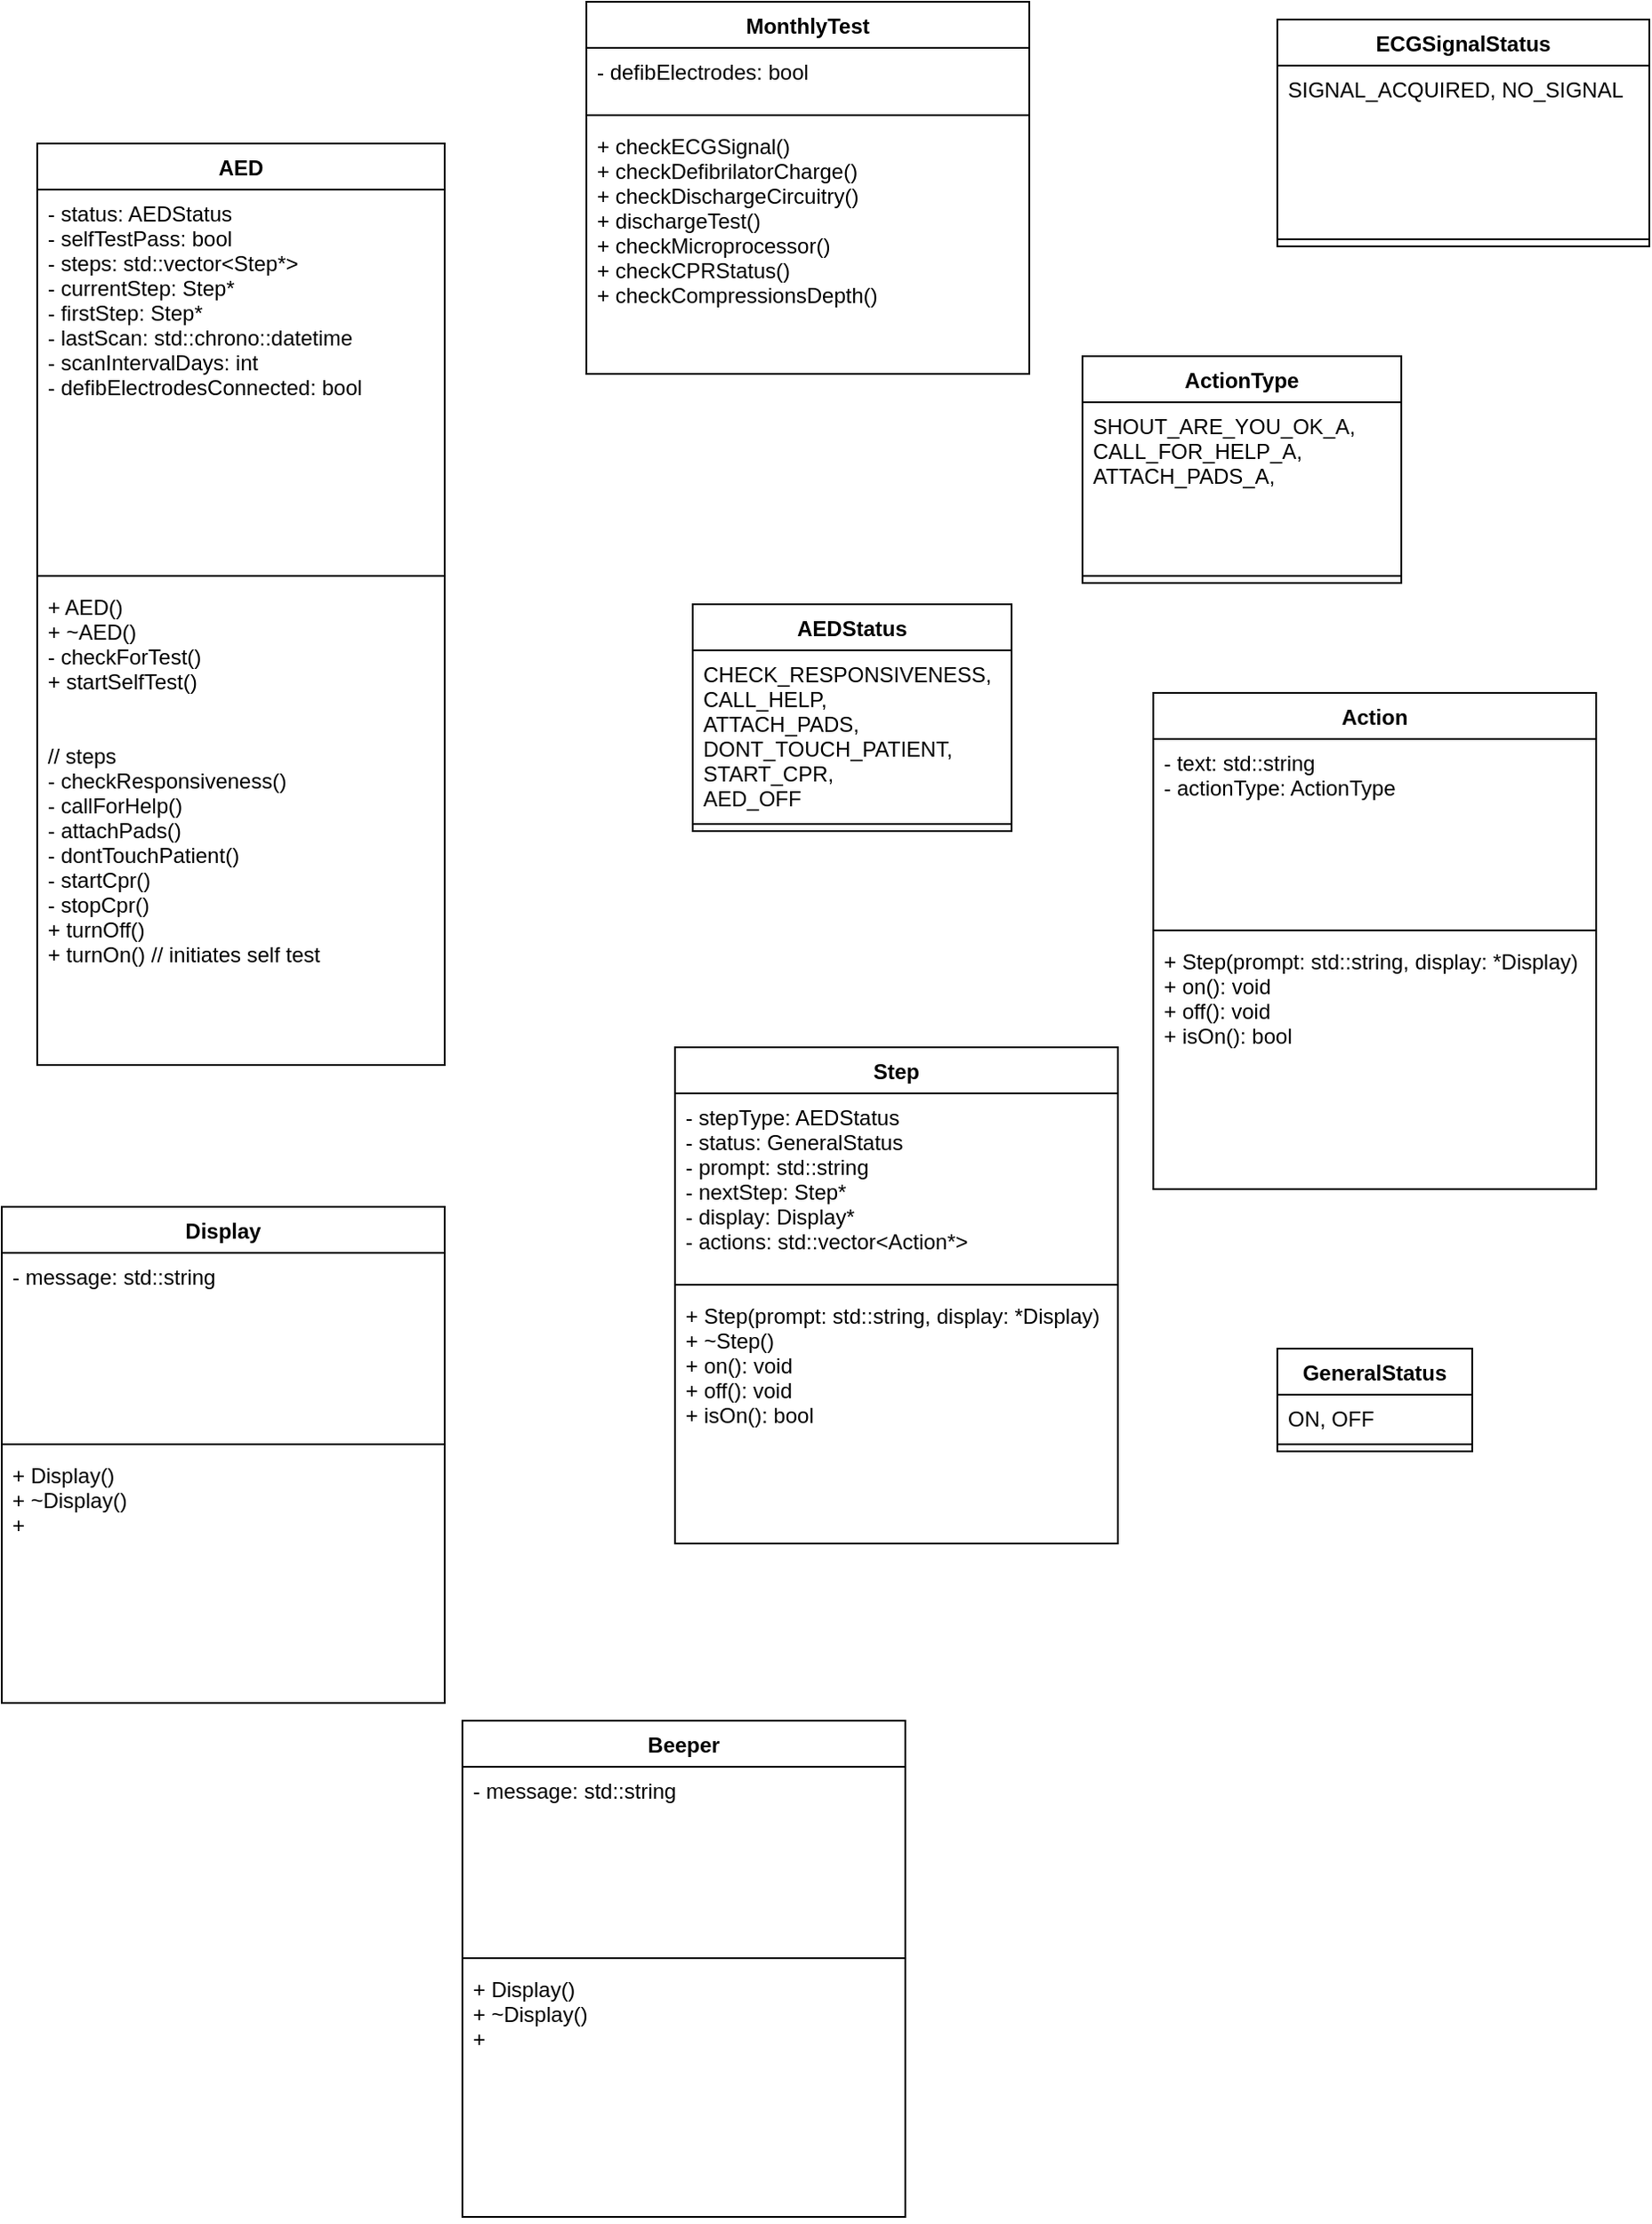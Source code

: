 <mxfile version="22.0.3" type="device">
  <diagram name="Page-1" id="tetlP-_5vaCFwDyEh7tG">
    <mxGraphModel dx="805" dy="1115" grid="1" gridSize="10" guides="1" tooltips="1" connect="1" arrows="1" fold="1" page="0" pageScale="1" pageWidth="850" pageHeight="1100" math="0" shadow="0">
      <root>
        <mxCell id="0" />
        <mxCell id="1" parent="0" />
        <mxCell id="ScC2c7ncrTBsJSaWzP-6-5" value="AED" style="swimlane;fontStyle=1;align=center;verticalAlign=top;childLayout=stackLayout;horizontal=1;startSize=26;horizontalStack=0;resizeParent=1;resizeParentMax=0;resizeLast=0;collapsible=1;marginBottom=0;" parent="1" vertex="1">
          <mxGeometry x="100" y="80" width="230" height="520" as="geometry" />
        </mxCell>
        <mxCell id="ScC2c7ncrTBsJSaWzP-6-6" value="- status: AEDStatus&#xa;- selfTestPass: bool&#xa;- steps: std::vector&lt;Step*&gt;&#xa;- currentStep: Step*&#xa;- firstStep: Step*&#xa;- lastScan: std::chrono::datetime&#xa;- scanIntervalDays: int&#xa;- defibElectrodesConnected: bool&#xa;&#xa;&#xa;" style="text;strokeColor=none;fillColor=none;align=left;verticalAlign=top;spacingLeft=4;spacingRight=4;overflow=hidden;rotatable=0;points=[[0,0.5],[1,0.5]];portConstraint=eastwest;" parent="ScC2c7ncrTBsJSaWzP-6-5" vertex="1">
          <mxGeometry y="26" width="230" height="214" as="geometry" />
        </mxCell>
        <mxCell id="ScC2c7ncrTBsJSaWzP-6-7" value="" style="line;strokeWidth=1;fillColor=none;align=left;verticalAlign=middle;spacingTop=-1;spacingLeft=3;spacingRight=3;rotatable=0;labelPosition=right;points=[];portConstraint=eastwest;strokeColor=inherit;" parent="ScC2c7ncrTBsJSaWzP-6-5" vertex="1">
          <mxGeometry y="240" width="230" height="8" as="geometry" />
        </mxCell>
        <mxCell id="ScC2c7ncrTBsJSaWzP-6-8" value="+ AED()&#xa;+ ~AED()&#xa;- checkForTest()&#xa;+ startSelfTest()&#xa;&#xa;&#xa;// steps&#xa;- checkResponsiveness()&#xa;- callForHelp()&#xa;- attachPads()&#xa;- dontTouchPatient()&#xa;- startCpr()&#xa;- stopCpr()&#xa;+ turnOff()&#xa;+ turnOn() // initiates self test" style="text;strokeColor=none;fillColor=none;align=left;verticalAlign=top;spacingLeft=4;spacingRight=4;overflow=hidden;rotatable=0;points=[[0,0.5],[1,0.5]];portConstraint=eastwest;" parent="ScC2c7ncrTBsJSaWzP-6-5" vertex="1">
          <mxGeometry y="248" width="230" height="272" as="geometry" />
        </mxCell>
        <mxCell id="ScC2c7ncrTBsJSaWzP-6-10" value="AEDStatus" style="swimlane;fontStyle=1;align=center;verticalAlign=top;childLayout=stackLayout;horizontal=1;startSize=26;horizontalStack=0;resizeParent=1;resizeParentMax=0;resizeLast=0;collapsible=1;marginBottom=0;" parent="1" vertex="1">
          <mxGeometry x="470" y="340" width="180" height="128" as="geometry" />
        </mxCell>
        <mxCell id="ScC2c7ncrTBsJSaWzP-6-11" value="CHECK_RESPONSIVENESS,&#xa;CALL_HELP,&#xa;ATTACH_PADS,&#xa;DONT_TOUCH_PATIENT,&#xa;START_CPR,&#xa;AED_OFF&#xa;" style="text;strokeColor=none;fillColor=none;align=left;verticalAlign=top;spacingLeft=4;spacingRight=4;overflow=hidden;rotatable=0;points=[[0,0.5],[1,0.5]];portConstraint=eastwest;" parent="ScC2c7ncrTBsJSaWzP-6-10" vertex="1">
          <mxGeometry y="26" width="180" height="94" as="geometry" />
        </mxCell>
        <mxCell id="ScC2c7ncrTBsJSaWzP-6-12" value="" style="line;strokeWidth=1;fillColor=none;align=left;verticalAlign=middle;spacingTop=-1;spacingLeft=3;spacingRight=3;rotatable=0;labelPosition=right;points=[];portConstraint=eastwest;strokeColor=inherit;" parent="ScC2c7ncrTBsJSaWzP-6-10" vertex="1">
          <mxGeometry y="120" width="180" height="8" as="geometry" />
        </mxCell>
        <mxCell id="ScC2c7ncrTBsJSaWzP-6-14" value="Step" style="swimlane;fontStyle=1;align=center;verticalAlign=top;childLayout=stackLayout;horizontal=1;startSize=26;horizontalStack=0;resizeParent=1;resizeParentMax=0;resizeLast=0;collapsible=1;marginBottom=0;" parent="1" vertex="1">
          <mxGeometry x="460" y="590" width="250" height="280" as="geometry" />
        </mxCell>
        <mxCell id="ScC2c7ncrTBsJSaWzP-6-15" value="- stepType: AEDStatus&#xa;- status: GeneralStatus&#xa;- prompt: std::string&#xa;- nextStep: Step*&#xa;- display: Display*&#xa;- actions: std::vector&lt;Action*&gt;&#xa;" style="text;strokeColor=none;fillColor=none;align=left;verticalAlign=top;spacingLeft=4;spacingRight=4;overflow=hidden;rotatable=0;points=[[0,0.5],[1,0.5]];portConstraint=eastwest;" parent="ScC2c7ncrTBsJSaWzP-6-14" vertex="1">
          <mxGeometry y="26" width="250" height="104" as="geometry" />
        </mxCell>
        <mxCell id="ScC2c7ncrTBsJSaWzP-6-16" value="" style="line;strokeWidth=1;fillColor=none;align=left;verticalAlign=middle;spacingTop=-1;spacingLeft=3;spacingRight=3;rotatable=0;labelPosition=right;points=[];portConstraint=eastwest;strokeColor=inherit;" parent="ScC2c7ncrTBsJSaWzP-6-14" vertex="1">
          <mxGeometry y="130" width="250" height="8" as="geometry" />
        </mxCell>
        <mxCell id="ScC2c7ncrTBsJSaWzP-6-17" value="+ Step(prompt: std::string, display: *Display)&#xa;+ ~Step()&#xa;+ on(): void&#xa;+ off(): void&#xa;+ isOn(): bool&#xa;" style="text;strokeColor=none;fillColor=none;align=left;verticalAlign=top;spacingLeft=4;spacingRight=4;overflow=hidden;rotatable=0;points=[[0,0.5],[1,0.5]];portConstraint=eastwest;" parent="ScC2c7ncrTBsJSaWzP-6-14" vertex="1">
          <mxGeometry y="138" width="250" height="142" as="geometry" />
        </mxCell>
        <mxCell id="ScC2c7ncrTBsJSaWzP-6-18" value="GeneralStatus" style="swimlane;fontStyle=1;align=center;verticalAlign=top;childLayout=stackLayout;horizontal=1;startSize=26;horizontalStack=0;resizeParent=1;resizeParentMax=0;resizeLast=0;collapsible=1;marginBottom=0;" parent="1" vertex="1">
          <mxGeometry x="800" y="760" width="110" height="58" as="geometry" />
        </mxCell>
        <mxCell id="ScC2c7ncrTBsJSaWzP-6-19" value="ON, OFF" style="text;strokeColor=none;fillColor=none;align=left;verticalAlign=top;spacingLeft=4;spacingRight=4;overflow=hidden;rotatable=0;points=[[0,0.5],[1,0.5]];portConstraint=eastwest;" parent="ScC2c7ncrTBsJSaWzP-6-18" vertex="1">
          <mxGeometry y="26" width="110" height="24" as="geometry" />
        </mxCell>
        <mxCell id="ScC2c7ncrTBsJSaWzP-6-20" value="" style="line;strokeWidth=1;fillColor=none;align=left;verticalAlign=middle;spacingTop=-1;spacingLeft=3;spacingRight=3;rotatable=0;labelPosition=right;points=[];portConstraint=eastwest;strokeColor=inherit;" parent="ScC2c7ncrTBsJSaWzP-6-18" vertex="1">
          <mxGeometry y="50" width="110" height="8" as="geometry" />
        </mxCell>
        <mxCell id="ScC2c7ncrTBsJSaWzP-6-25" value="Display" style="swimlane;fontStyle=1;align=center;verticalAlign=top;childLayout=stackLayout;horizontal=1;startSize=26;horizontalStack=0;resizeParent=1;resizeParentMax=0;resizeLast=0;collapsible=1;marginBottom=0;" parent="1" vertex="1">
          <mxGeometry x="80" y="680" width="250" height="280" as="geometry" />
        </mxCell>
        <mxCell id="ScC2c7ncrTBsJSaWzP-6-26" value="- message: std::string&#xa;" style="text;strokeColor=none;fillColor=none;align=left;verticalAlign=top;spacingLeft=4;spacingRight=4;overflow=hidden;rotatable=0;points=[[0,0.5],[1,0.5]];portConstraint=eastwest;" parent="ScC2c7ncrTBsJSaWzP-6-25" vertex="1">
          <mxGeometry y="26" width="250" height="104" as="geometry" />
        </mxCell>
        <mxCell id="ScC2c7ncrTBsJSaWzP-6-27" value="" style="line;strokeWidth=1;fillColor=none;align=left;verticalAlign=middle;spacingTop=-1;spacingLeft=3;spacingRight=3;rotatable=0;labelPosition=right;points=[];portConstraint=eastwest;strokeColor=inherit;" parent="ScC2c7ncrTBsJSaWzP-6-25" vertex="1">
          <mxGeometry y="130" width="250" height="8" as="geometry" />
        </mxCell>
        <mxCell id="ScC2c7ncrTBsJSaWzP-6-28" value="+ Display()&#xa;+ ~Display()&#xa;+ " style="text;strokeColor=none;fillColor=none;align=left;verticalAlign=top;spacingLeft=4;spacingRight=4;overflow=hidden;rotatable=0;points=[[0,0.5],[1,0.5]];portConstraint=eastwest;" parent="ScC2c7ncrTBsJSaWzP-6-25" vertex="1">
          <mxGeometry y="138" width="250" height="142" as="geometry" />
        </mxCell>
        <mxCell id="ScC2c7ncrTBsJSaWzP-6-33" value="Action" style="swimlane;fontStyle=1;align=center;verticalAlign=top;childLayout=stackLayout;horizontal=1;startSize=26;horizontalStack=0;resizeParent=1;resizeParentMax=0;resizeLast=0;collapsible=1;marginBottom=0;" parent="1" vertex="1">
          <mxGeometry x="730" y="390" width="250" height="280" as="geometry" />
        </mxCell>
        <mxCell id="ScC2c7ncrTBsJSaWzP-6-34" value="- text: std::string&#xa;- actionType: ActionType" style="text;strokeColor=none;fillColor=none;align=left;verticalAlign=top;spacingLeft=4;spacingRight=4;overflow=hidden;rotatable=0;points=[[0,0.5],[1,0.5]];portConstraint=eastwest;" parent="ScC2c7ncrTBsJSaWzP-6-33" vertex="1">
          <mxGeometry y="26" width="250" height="104" as="geometry" />
        </mxCell>
        <mxCell id="ScC2c7ncrTBsJSaWzP-6-35" value="" style="line;strokeWidth=1;fillColor=none;align=left;verticalAlign=middle;spacingTop=-1;spacingLeft=3;spacingRight=3;rotatable=0;labelPosition=right;points=[];portConstraint=eastwest;strokeColor=inherit;" parent="ScC2c7ncrTBsJSaWzP-6-33" vertex="1">
          <mxGeometry y="130" width="250" height="8" as="geometry" />
        </mxCell>
        <mxCell id="ScC2c7ncrTBsJSaWzP-6-36" value="+ Step(prompt: std::string, display: *Display)&#xa;+ on(): void&#xa;+ off(): void&#xa;+ isOn(): bool&#xa;" style="text;strokeColor=none;fillColor=none;align=left;verticalAlign=top;spacingLeft=4;spacingRight=4;overflow=hidden;rotatable=0;points=[[0,0.5],[1,0.5]];portConstraint=eastwest;" parent="ScC2c7ncrTBsJSaWzP-6-33" vertex="1">
          <mxGeometry y="138" width="250" height="142" as="geometry" />
        </mxCell>
        <mxCell id="ScC2c7ncrTBsJSaWzP-6-37" value="ActionType" style="swimlane;fontStyle=1;align=center;verticalAlign=top;childLayout=stackLayout;horizontal=1;startSize=26;horizontalStack=0;resizeParent=1;resizeParentMax=0;resizeLast=0;collapsible=1;marginBottom=0;" parent="1" vertex="1">
          <mxGeometry x="690" y="200" width="180" height="128" as="geometry" />
        </mxCell>
        <mxCell id="ScC2c7ncrTBsJSaWzP-6-38" value="SHOUT_ARE_YOU_OK_A,&#xa;CALL_FOR_HELP_A,&#xa;ATTACH_PADS_A,&#xa;" style="text;strokeColor=none;fillColor=none;align=left;verticalAlign=top;spacingLeft=4;spacingRight=4;overflow=hidden;rotatable=0;points=[[0,0.5],[1,0.5]];portConstraint=eastwest;" parent="ScC2c7ncrTBsJSaWzP-6-37" vertex="1">
          <mxGeometry y="26" width="180" height="94" as="geometry" />
        </mxCell>
        <mxCell id="ScC2c7ncrTBsJSaWzP-6-39" value="" style="line;strokeWidth=1;fillColor=none;align=left;verticalAlign=middle;spacingTop=-1;spacingLeft=3;spacingRight=3;rotatable=0;labelPosition=right;points=[];portConstraint=eastwest;strokeColor=inherit;" parent="ScC2c7ncrTBsJSaWzP-6-37" vertex="1">
          <mxGeometry y="120" width="180" height="8" as="geometry" />
        </mxCell>
        <mxCell id="ScC2c7ncrTBsJSaWzP-6-51" value="Beeper" style="swimlane;fontStyle=1;align=center;verticalAlign=top;childLayout=stackLayout;horizontal=1;startSize=26;horizontalStack=0;resizeParent=1;resizeParentMax=0;resizeLast=0;collapsible=1;marginBottom=0;" parent="1" vertex="1">
          <mxGeometry x="340" y="970" width="250" height="280" as="geometry" />
        </mxCell>
        <mxCell id="ScC2c7ncrTBsJSaWzP-6-52" value="- message: std::string&#xa;" style="text;strokeColor=none;fillColor=none;align=left;verticalAlign=top;spacingLeft=4;spacingRight=4;overflow=hidden;rotatable=0;points=[[0,0.5],[1,0.5]];portConstraint=eastwest;" parent="ScC2c7ncrTBsJSaWzP-6-51" vertex="1">
          <mxGeometry y="26" width="250" height="104" as="geometry" />
        </mxCell>
        <mxCell id="ScC2c7ncrTBsJSaWzP-6-53" value="" style="line;strokeWidth=1;fillColor=none;align=left;verticalAlign=middle;spacingTop=-1;spacingLeft=3;spacingRight=3;rotatable=0;labelPosition=right;points=[];portConstraint=eastwest;strokeColor=inherit;" parent="ScC2c7ncrTBsJSaWzP-6-51" vertex="1">
          <mxGeometry y="130" width="250" height="8" as="geometry" />
        </mxCell>
        <mxCell id="ScC2c7ncrTBsJSaWzP-6-54" value="+ Display()&#xa;+ ~Display()&#xa;+ " style="text;strokeColor=none;fillColor=none;align=left;verticalAlign=top;spacingLeft=4;spacingRight=4;overflow=hidden;rotatable=0;points=[[0,0.5],[1,0.5]];portConstraint=eastwest;" parent="ScC2c7ncrTBsJSaWzP-6-51" vertex="1">
          <mxGeometry y="138" width="250" height="142" as="geometry" />
        </mxCell>
        <mxCell id="tNpldz8on0PCeAzHQv2X-5" value="MonthlyTest" style="swimlane;fontStyle=1;align=center;verticalAlign=top;childLayout=stackLayout;horizontal=1;startSize=26;horizontalStack=0;resizeParent=1;resizeParentMax=0;resizeLast=0;collapsible=1;marginBottom=0;" vertex="1" parent="1">
          <mxGeometry x="410" width="250" height="210" as="geometry" />
        </mxCell>
        <mxCell id="tNpldz8on0PCeAzHQv2X-6" value="- defibElectrodes: bool" style="text;strokeColor=none;fillColor=none;align=left;verticalAlign=top;spacingLeft=4;spacingRight=4;overflow=hidden;rotatable=0;points=[[0,0.5],[1,0.5]];portConstraint=eastwest;" vertex="1" parent="tNpldz8on0PCeAzHQv2X-5">
          <mxGeometry y="26" width="250" height="34" as="geometry" />
        </mxCell>
        <mxCell id="tNpldz8on0PCeAzHQv2X-7" value="" style="line;strokeWidth=1;fillColor=none;align=left;verticalAlign=middle;spacingTop=-1;spacingLeft=3;spacingRight=3;rotatable=0;labelPosition=right;points=[];portConstraint=eastwest;strokeColor=inherit;" vertex="1" parent="tNpldz8on0PCeAzHQv2X-5">
          <mxGeometry y="60" width="250" height="8" as="geometry" />
        </mxCell>
        <mxCell id="tNpldz8on0PCeAzHQv2X-8" value="+ checkECGSignal()&#xa;+ checkDefibrilatorCharge()&#xa;+ checkDischargeCircuitry()&#xa;+ dischargeTest()&#xa;+ checkMicroprocessor()&#xa;+ checkCPRStatus()&#xa;+ checkCompressionsDepth()" style="text;strokeColor=none;fillColor=none;align=left;verticalAlign=top;spacingLeft=4;spacingRight=4;overflow=hidden;rotatable=0;points=[[0,0.5],[1,0.5]];portConstraint=eastwest;" vertex="1" parent="tNpldz8on0PCeAzHQv2X-5">
          <mxGeometry y="68" width="250" height="142" as="geometry" />
        </mxCell>
        <mxCell id="tNpldz8on0PCeAzHQv2X-29" value="ECGSignalStatus" style="swimlane;fontStyle=1;align=center;verticalAlign=top;childLayout=stackLayout;horizontal=1;startSize=26;horizontalStack=0;resizeParent=1;resizeParentMax=0;resizeLast=0;collapsible=1;marginBottom=0;" vertex="1" parent="1">
          <mxGeometry x="800" y="10" width="210" height="128" as="geometry" />
        </mxCell>
        <mxCell id="tNpldz8on0PCeAzHQv2X-30" value="SIGNAL_ACQUIRED, NO_SIGNAL" style="text;strokeColor=none;fillColor=none;align=left;verticalAlign=top;spacingLeft=4;spacingRight=4;overflow=hidden;rotatable=0;points=[[0,0.5],[1,0.5]];portConstraint=eastwest;" vertex="1" parent="tNpldz8on0PCeAzHQv2X-29">
          <mxGeometry y="26" width="210" height="94" as="geometry" />
        </mxCell>
        <mxCell id="tNpldz8on0PCeAzHQv2X-31" value="" style="line;strokeWidth=1;fillColor=none;align=left;verticalAlign=middle;spacingTop=-1;spacingLeft=3;spacingRight=3;rotatable=0;labelPosition=right;points=[];portConstraint=eastwest;strokeColor=inherit;" vertex="1" parent="tNpldz8on0PCeAzHQv2X-29">
          <mxGeometry y="120" width="210" height="8" as="geometry" />
        </mxCell>
      </root>
    </mxGraphModel>
  </diagram>
</mxfile>
